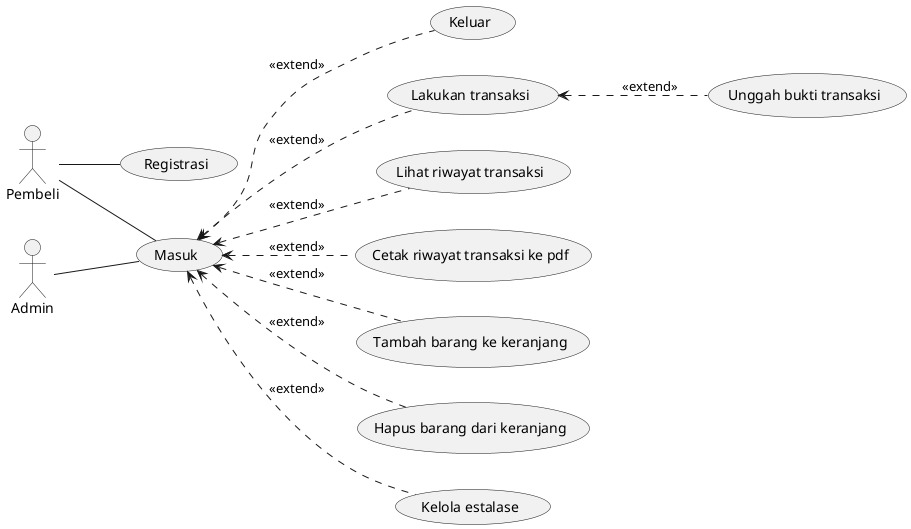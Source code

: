 @startuml
left to right direction

actor Pembeli as usr
actor Admin as root

(Masuk) as signin
(Registrasi) as signup
(Keluar) as signout
(Lakukan transaksi) as trx
(Unggah bukti transaksi) as up_trx_receipt
(Lihat riwayat transaksi) as trx_history
(Cetak riwayat transaksi ke pdf) as pdf_trx_history
(Tambah barang ke keranjang) as add_cart
(Hapus barang dari keranjang) as del_cart
(Kelola estalase) as stock

usr -- signin
usr -- signup

root -- signin

signin <.. trx: <<extend>>
signin <.. trx_history: <<extend>>
signin <.. pdf_trx_history: <<extend>>
signin <.. add_cart: <<extend>>
signin <.. del_cart: <<extend>>
signin <.. signout: <<extend>>

trx <.. up_trx_receipt: <<extend>>

signin <.. stock: <<extend>>

@enduml
